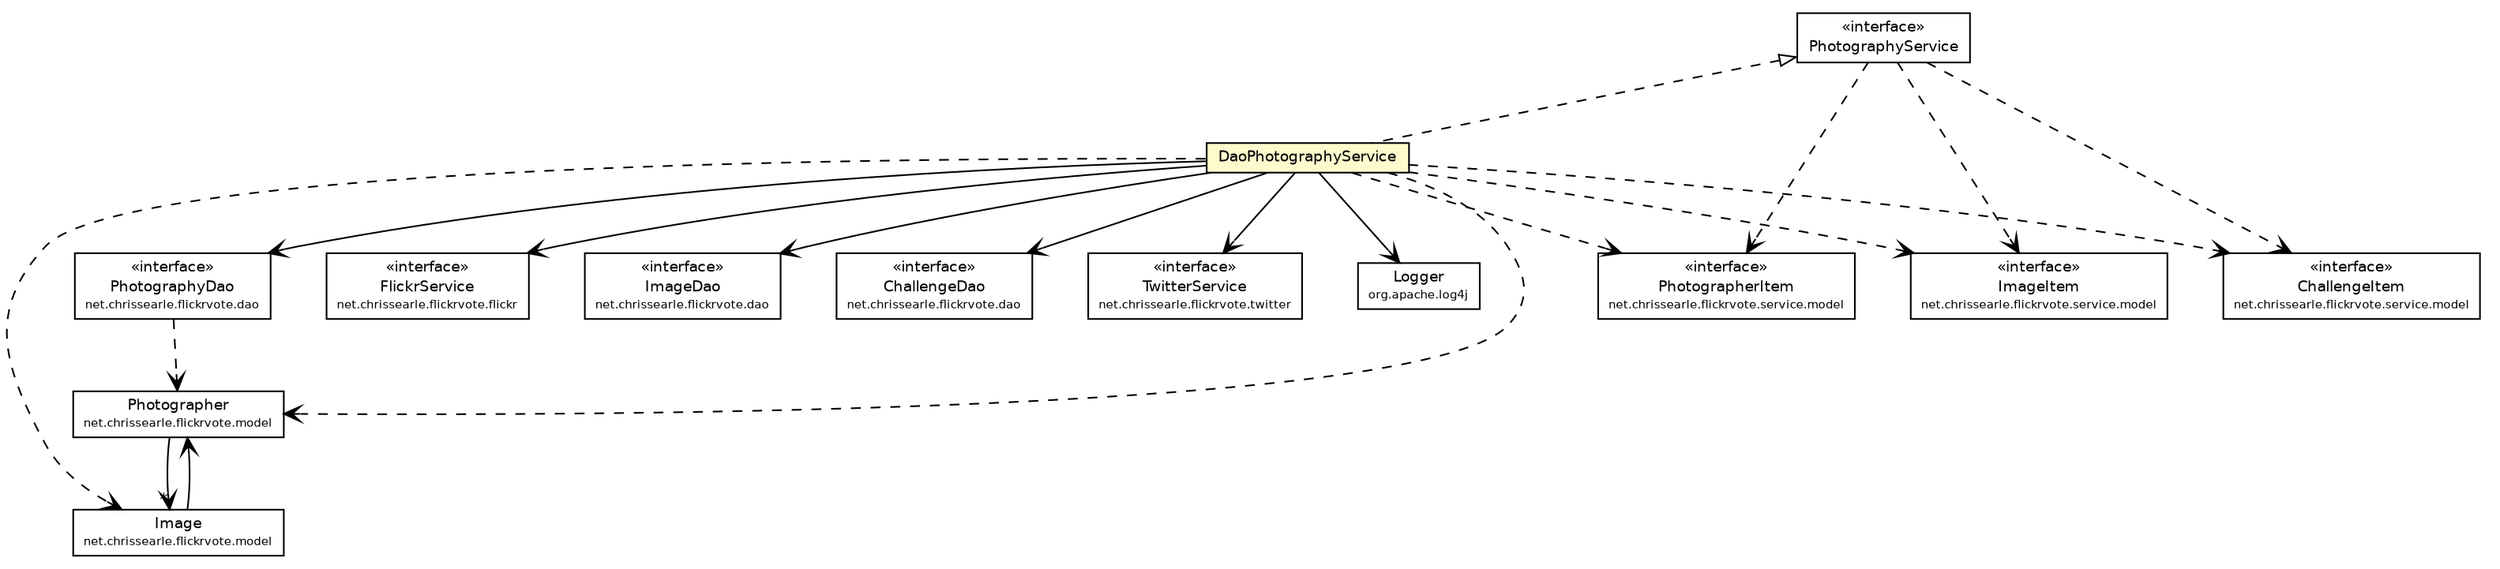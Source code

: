 #!/usr/local/bin/dot
#
# Class diagram 
# Generated by UmlGraph version 4.6 (http://www.spinellis.gr/sw/umlgraph)
#

digraph G {
	edge [fontname="Helvetica",fontsize=10,labelfontname="Helvetica",labelfontsize=10];
	node [fontname="Helvetica",fontsize=10,shape=plaintext];
	// net.chrissearle.flickrvote.model.Photographer
	c4859 [label=<<table border="0" cellborder="1" cellspacing="0" cellpadding="2" port="p" href="../model/Photographer.html">
		<tr><td><table border="0" cellspacing="0" cellpadding="1">
			<tr><td> Photographer </td></tr>
			<tr><td><font point-size="7.0"> net.chrissearle.flickrvote.model </font></td></tr>
		</table></td></tr>
		</table>>, fontname="Helvetica", fontcolor="black", fontsize=9.0];
	// net.chrissearle.flickrvote.model.Image
	c4860 [label=<<table border="0" cellborder="1" cellspacing="0" cellpadding="2" port="p" href="../model/Image.html">
		<tr><td><table border="0" cellspacing="0" cellpadding="1">
			<tr><td> Image </td></tr>
			<tr><td><font point-size="7.0"> net.chrissearle.flickrvote.model </font></td></tr>
		</table></td></tr>
		</table>>, fontname="Helvetica", fontcolor="black", fontsize=9.0];
	// net.chrissearle.flickrvote.flickr.FlickrService
	c4864 [label=<<table border="0" cellborder="1" cellspacing="0" cellpadding="2" port="p" href="../flickr/FlickrService.html">
		<tr><td><table border="0" cellspacing="0" cellpadding="1">
			<tr><td> &laquo;interface&raquo; </td></tr>
			<tr><td> FlickrService </td></tr>
			<tr><td><font point-size="7.0"> net.chrissearle.flickrvote.flickr </font></td></tr>
		</table></td></tr>
		</table>>, fontname="Helvetica", fontcolor="black", fontsize=9.0];
	// net.chrissearle.flickrvote.dao.PhotographyDao
	c4872 [label=<<table border="0" cellborder="1" cellspacing="0" cellpadding="2" port="p" href="../dao/PhotographyDao.html">
		<tr><td><table border="0" cellspacing="0" cellpadding="1">
			<tr><td> &laquo;interface&raquo; </td></tr>
			<tr><td> PhotographyDao </td></tr>
			<tr><td><font point-size="7.0"> net.chrissearle.flickrvote.dao </font></td></tr>
		</table></td></tr>
		</table>>, fontname="Helvetica", fontcolor="black", fontsize=9.0];
	// net.chrissearle.flickrvote.dao.ImageDao
	c4873 [label=<<table border="0" cellborder="1" cellspacing="0" cellpadding="2" port="p" href="../dao/ImageDao.html">
		<tr><td><table border="0" cellspacing="0" cellpadding="1">
			<tr><td> &laquo;interface&raquo; </td></tr>
			<tr><td> ImageDao </td></tr>
			<tr><td><font point-size="7.0"> net.chrissearle.flickrvote.dao </font></td></tr>
		</table></td></tr>
		</table>>, fontname="Helvetica", fontcolor="black", fontsize=9.0];
	// net.chrissearle.flickrvote.dao.ChallengeDao
	c4874 [label=<<table border="0" cellborder="1" cellspacing="0" cellpadding="2" port="p" href="../dao/ChallengeDao.html">
		<tr><td><table border="0" cellspacing="0" cellpadding="1">
			<tr><td> &laquo;interface&raquo; </td></tr>
			<tr><td> ChallengeDao </td></tr>
			<tr><td><font point-size="7.0"> net.chrissearle.flickrvote.dao </font></td></tr>
		</table></td></tr>
		</table>>, fontname="Helvetica", fontcolor="black", fontsize=9.0];
	// net.chrissearle.flickrvote.twitter.TwitterService
	c4876 [label=<<table border="0" cellborder="1" cellspacing="0" cellpadding="2" port="p" href="../twitter/TwitterService.html">
		<tr><td><table border="0" cellspacing="0" cellpadding="1">
			<tr><td> &laquo;interface&raquo; </td></tr>
			<tr><td> TwitterService </td></tr>
			<tr><td><font point-size="7.0"> net.chrissearle.flickrvote.twitter </font></td></tr>
		</table></td></tr>
		</table>>, fontname="Helvetica", fontcolor="black", fontsize=9.0];
	// net.chrissearle.flickrvote.service.DaoPhotographyService
	c4884 [label=<<table border="0" cellborder="1" cellspacing="0" cellpadding="2" port="p" bgcolor="lemonChiffon" href="./DaoPhotographyService.html">
		<tr><td><table border="0" cellspacing="0" cellpadding="1">
			<tr><td> DaoPhotographyService </td></tr>
		</table></td></tr>
		</table>>, fontname="Helvetica", fontcolor="black", fontsize=9.0];
	// net.chrissearle.flickrvote.service.PhotographyService
	c4890 [label=<<table border="0" cellborder="1" cellspacing="0" cellpadding="2" port="p" href="./PhotographyService.html">
		<tr><td><table border="0" cellspacing="0" cellpadding="1">
			<tr><td> &laquo;interface&raquo; </td></tr>
			<tr><td> PhotographyService </td></tr>
		</table></td></tr>
		</table>>, fontname="Helvetica", fontcolor="black", fontsize=9.0];
	// net.chrissearle.flickrvote.service.model.PhotographerItem
	c4894 [label=<<table border="0" cellborder="1" cellspacing="0" cellpadding="2" port="p" href="./model/PhotographerItem.html">
		<tr><td><table border="0" cellspacing="0" cellpadding="1">
			<tr><td> &laquo;interface&raquo; </td></tr>
			<tr><td> PhotographerItem </td></tr>
			<tr><td><font point-size="7.0"> net.chrissearle.flickrvote.service.model </font></td></tr>
		</table></td></tr>
		</table>>, fontname="Helvetica", fontcolor="black", fontsize=9.0];
	// net.chrissearle.flickrvote.service.model.ImageItem
	c4895 [label=<<table border="0" cellborder="1" cellspacing="0" cellpadding="2" port="p" href="./model/ImageItem.html">
		<tr><td><table border="0" cellspacing="0" cellpadding="1">
			<tr><td> &laquo;interface&raquo; </td></tr>
			<tr><td> ImageItem </td></tr>
			<tr><td><font point-size="7.0"> net.chrissearle.flickrvote.service.model </font></td></tr>
		</table></td></tr>
		</table>>, fontname="Helvetica", fontcolor="black", fontsize=9.0];
	// net.chrissearle.flickrvote.service.model.ChallengeItem
	c4898 [label=<<table border="0" cellborder="1" cellspacing="0" cellpadding="2" port="p" href="./model/ChallengeItem.html">
		<tr><td><table border="0" cellspacing="0" cellpadding="1">
			<tr><td> &laquo;interface&raquo; </td></tr>
			<tr><td> ChallengeItem </td></tr>
			<tr><td><font point-size="7.0"> net.chrissearle.flickrvote.service.model </font></td></tr>
		</table></td></tr>
		</table>>, fontname="Helvetica", fontcolor="black", fontsize=9.0];
	//net.chrissearle.flickrvote.service.DaoPhotographyService implements net.chrissearle.flickrvote.service.PhotographyService
	c4890:p -> c4884:p [dir=back,arrowtail=empty,style=dashed];
	// net.chrissearle.flickrvote.model.Photographer NAVASSOC net.chrissearle.flickrvote.model.Image
	c4859:p -> c4860:p [taillabel="", label="", headlabel="*", fontname="Helvetica", fontcolor="black", fontsize=10.0, color="black", arrowhead=open];
	// net.chrissearle.flickrvote.model.Image NAVASSOC net.chrissearle.flickrvote.model.Photographer
	c4860:p -> c4859:p [taillabel="", label="", headlabel="", fontname="Helvetica", fontcolor="black", fontsize=10.0, color="black", arrowhead=open];
	// net.chrissearle.flickrvote.service.DaoPhotographyService NAVASSOC org.apache.log4j.Logger
	c4884:p -> c4959:p [taillabel="", label="", headlabel="", fontname="Helvetica", fontcolor="black", fontsize=10.0, color="black", arrowhead=open];
	// net.chrissearle.flickrvote.service.DaoPhotographyService NAVASSOC net.chrissearle.flickrvote.dao.PhotographyDao
	c4884:p -> c4872:p [taillabel="", label="", headlabel="", fontname="Helvetica", fontcolor="black", fontsize=10.0, color="black", arrowhead=open];
	// net.chrissearle.flickrvote.service.DaoPhotographyService NAVASSOC net.chrissearle.flickrvote.dao.ChallengeDao
	c4884:p -> c4874:p [taillabel="", label="", headlabel="", fontname="Helvetica", fontcolor="black", fontsize=10.0, color="black", arrowhead=open];
	// net.chrissearle.flickrvote.service.DaoPhotographyService NAVASSOC net.chrissearle.flickrvote.dao.ImageDao
	c4884:p -> c4873:p [taillabel="", label="", headlabel="", fontname="Helvetica", fontcolor="black", fontsize=10.0, color="black", arrowhead=open];
	// net.chrissearle.flickrvote.service.DaoPhotographyService NAVASSOC net.chrissearle.flickrvote.flickr.FlickrService
	c4884:p -> c4864:p [taillabel="", label="", headlabel="", fontname="Helvetica", fontcolor="black", fontsize=10.0, color="black", arrowhead=open];
	// net.chrissearle.flickrvote.service.DaoPhotographyService NAVASSOC net.chrissearle.flickrvote.twitter.TwitterService
	c4884:p -> c4876:p [taillabel="", label="", headlabel="", fontname="Helvetica", fontcolor="black", fontsize=10.0, color="black", arrowhead=open];
	// net.chrissearle.flickrvote.dao.PhotographyDao DEPEND net.chrissearle.flickrvote.model.Photographer
	c4872:p -> c4859:p [taillabel="", label="", headlabel="", fontname="Helvetica", fontcolor="black", fontsize=10.0, color="black", arrowhead=open, style=dashed];
	// net.chrissearle.flickrvote.service.DaoPhotographyService DEPEND net.chrissearle.flickrvote.service.model.ImageItem
	c4884:p -> c4895:p [taillabel="", label="", headlabel="", fontname="Helvetica", fontcolor="black", fontsize=10.0, color="black", arrowhead=open, style=dashed];
	// net.chrissearle.flickrvote.service.DaoPhotographyService DEPEND net.chrissearle.flickrvote.service.model.ChallengeItem
	c4884:p -> c4898:p [taillabel="", label="", headlabel="", fontname="Helvetica", fontcolor="black", fontsize=10.0, color="black", arrowhead=open, style=dashed];
	// net.chrissearle.flickrvote.service.DaoPhotographyService DEPEND net.chrissearle.flickrvote.service.model.PhotographerItem
	c4884:p -> c4894:p [taillabel="", label="", headlabel="", fontname="Helvetica", fontcolor="black", fontsize=10.0, color="black", arrowhead=open, style=dashed];
	// net.chrissearle.flickrvote.service.DaoPhotographyService DEPEND net.chrissearle.flickrvote.model.Photographer
	c4884:p -> c4859:p [taillabel="", label="", headlabel="", fontname="Helvetica", fontcolor="black", fontsize=10.0, color="black", arrowhead=open, style=dashed];
	// net.chrissearle.flickrvote.service.DaoPhotographyService DEPEND net.chrissearle.flickrvote.model.Image
	c4884:p -> c4860:p [taillabel="", label="", headlabel="", fontname="Helvetica", fontcolor="black", fontsize=10.0, color="black", arrowhead=open, style=dashed];
	// net.chrissearle.flickrvote.service.PhotographyService DEPEND net.chrissearle.flickrvote.service.model.ImageItem
	c4890:p -> c4895:p [taillabel="", label="", headlabel="", fontname="Helvetica", fontcolor="black", fontsize=10.0, color="black", arrowhead=open, style=dashed];
	// net.chrissearle.flickrvote.service.PhotographyService DEPEND net.chrissearle.flickrvote.service.model.ChallengeItem
	c4890:p -> c4898:p [taillabel="", label="", headlabel="", fontname="Helvetica", fontcolor="black", fontsize=10.0, color="black", arrowhead=open, style=dashed];
	// net.chrissearle.flickrvote.service.PhotographyService DEPEND net.chrissearle.flickrvote.service.model.PhotographerItem
	c4890:p -> c4894:p [taillabel="", label="", headlabel="", fontname="Helvetica", fontcolor="black", fontsize=10.0, color="black", arrowhead=open, style=dashed];
	// org.apache.log4j.Logger
	c4959 [label=<<table border="0" cellborder="1" cellspacing="0" cellpadding="2" port="p">
		<tr><td><table border="0" cellspacing="0" cellpadding="1">
			<tr><td> Logger </td></tr>
			<tr><td><font point-size="7.0"> org.apache.log4j </font></td></tr>
		</table></td></tr>
		</table>>, fontname="Helvetica", fontcolor="black", fontsize=9.0];
}

